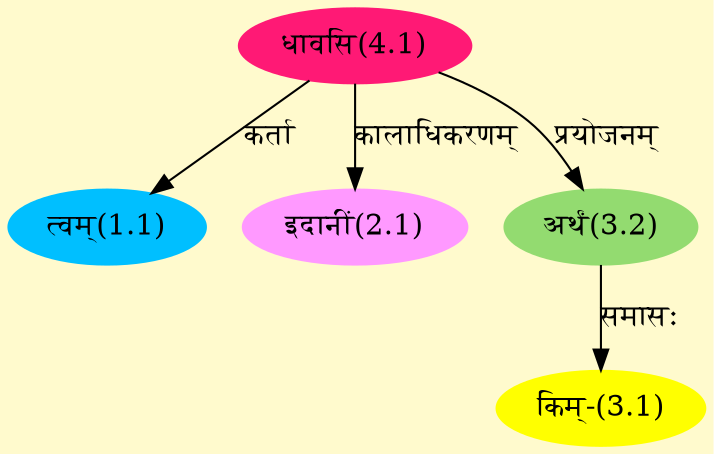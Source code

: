 digraph G{
rankdir=BT;
 compound=true;
 bgcolor="lemonchiffon1";
Node1_1 [style=filled, color="#00BFFF" label = "त्वम्(1.1)"]
Node4_1 [style=filled, color="#FF1975" label = "धावसि(4.1)"]
Node2_1 [style=filled, color="#FF99FF" label = "इदानीं(2.1)"]
Node3_1 [style=filled, color="#FFFF00" label = "किम्-(3.1)"]
Node3_2 [style=filled, color="#93DB70" label = "अर्थं(3.2)"]
/* Start of Relations section */

Node1_1 -> Node4_1 [  label="कर्ता"  dir="back" ]
Node2_1 -> Node4_1 [  label="कालाधिकरणम्"  dir="back" ]
Node3_1 -> Node3_2 [  label="समासः"  dir="back" ]
Node3_2 -> Node4_1 [  label="प्रयोजनम्"  dir="back" ]
}
